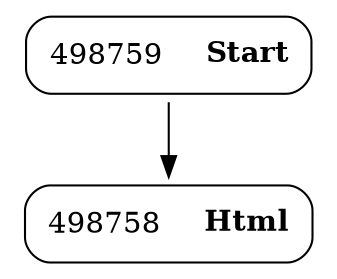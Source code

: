 digraph ast {
node [shape=none];
498759 [label=<<TABLE border='1' cellspacing='0' cellpadding='10' style='rounded' ><TR><TD border='0'>498759</TD><TD border='0'><B>Start</B></TD></TR></TABLE>>];
498759 -> 498758 [weight=2];
498758 [label=<<TABLE border='1' cellspacing='0' cellpadding='10' style='rounded' ><TR><TD border='0'>498758</TD><TD border='0'><B>Html</B></TD></TR></TABLE>>];
}
